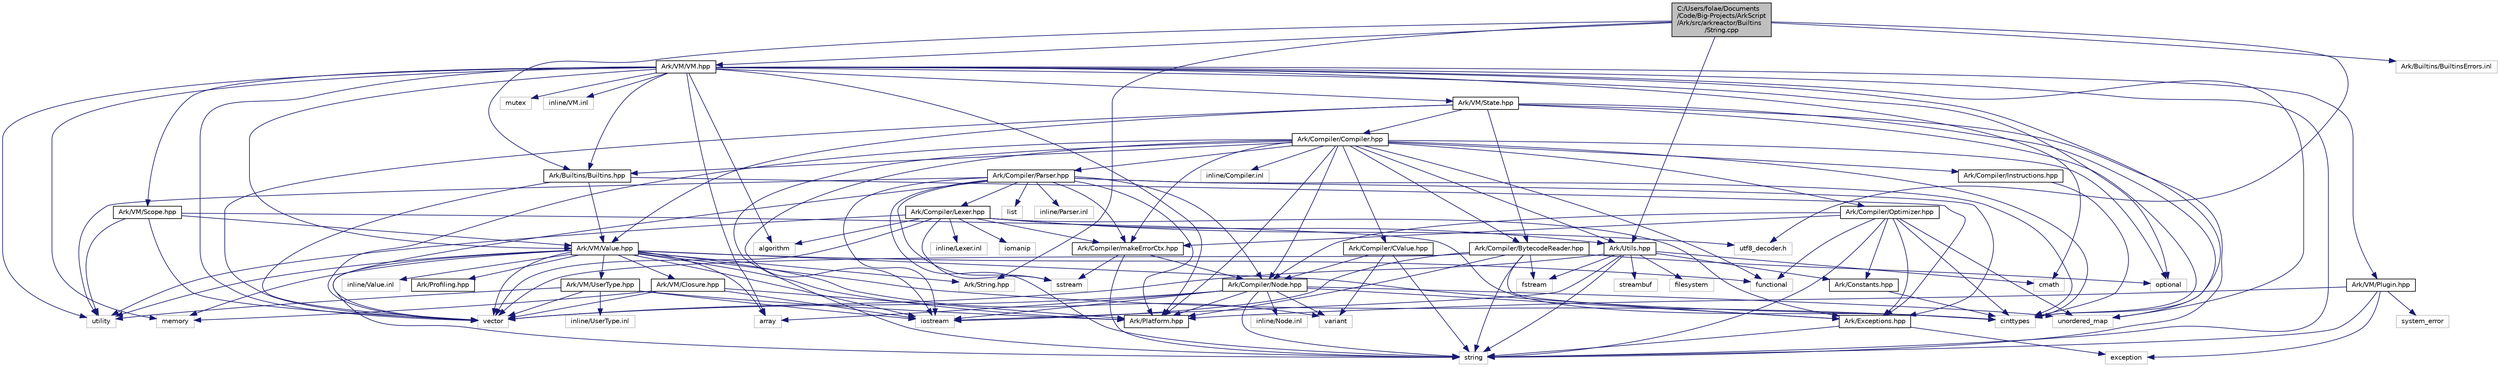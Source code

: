 digraph "C:/Users/folae/Documents/Code/Big-Projects/ArkScript/Ark/src/arkreactor/Builtins/String.cpp"
{
 // INTERACTIVE_SVG=YES
 // LATEX_PDF_SIZE
  edge [fontname="Helvetica",fontsize="10",labelfontname="Helvetica",labelfontsize="10"];
  node [fontname="Helvetica",fontsize="10",shape=record];
  Node1 [label="C:/Users/folae/Documents\l/Code/Big-Projects/ArkScript\l/Ark/src/arkreactor/Builtins\l/String.cpp",height=0.2,width=0.4,color="black", fillcolor="grey75", style="filled", fontcolor="black",tooltip=" "];
  Node1 -> Node2 [color="midnightblue",fontsize="10",style="solid",fontname="Helvetica"];
  Node2 [label="Ark/Builtins/Builtins.hpp",height=0.2,width=0.4,color="black", fillcolor="white", style="filled",URL="$da/d84/Builtins_8hpp.html",tooltip="Host the declaration of all the ArkScript builtins."];
  Node2 -> Node3 [color="midnightblue",fontsize="10",style="solid",fontname="Helvetica"];
  Node3 [label="vector",height=0.2,width=0.4,color="grey75", fillcolor="white", style="filled",tooltip=" "];
  Node2 -> Node4 [color="midnightblue",fontsize="10",style="solid",fontname="Helvetica"];
  Node4 [label="Ark/VM/Value.hpp",height=0.2,width=0.4,color="black", fillcolor="white", style="filled",URL="$de/dfd/Value_8hpp.html",tooltip=" "];
  Node4 -> Node3 [color="midnightblue",fontsize="10",style="solid",fontname="Helvetica"];
  Node4 -> Node5 [color="midnightblue",fontsize="10",style="solid",fontname="Helvetica"];
  Node5 [label="variant",height=0.2,width=0.4,color="grey75", fillcolor="white", style="filled",tooltip=" "];
  Node4 -> Node6 [color="midnightblue",fontsize="10",style="solid",fontname="Helvetica"];
  Node6 [label="string",height=0.2,width=0.4,color="grey75", fillcolor="white", style="filled",tooltip=" "];
  Node4 -> Node7 [color="midnightblue",fontsize="10",style="solid",fontname="Helvetica"];
  Node7 [label="cinttypes",height=0.2,width=0.4,color="grey75", fillcolor="white", style="filled",tooltip=" "];
  Node4 -> Node8 [color="midnightblue",fontsize="10",style="solid",fontname="Helvetica"];
  Node8 [label="iostream",height=0.2,width=0.4,color="grey75", fillcolor="white", style="filled",tooltip=" "];
  Node4 -> Node9 [color="midnightblue",fontsize="10",style="solid",fontname="Helvetica"];
  Node9 [label="memory",height=0.2,width=0.4,color="grey75", fillcolor="white", style="filled",tooltip=" "];
  Node4 -> Node10 [color="midnightblue",fontsize="10",style="solid",fontname="Helvetica"];
  Node10 [label="functional",height=0.2,width=0.4,color="grey75", fillcolor="white", style="filled",tooltip=" "];
  Node4 -> Node11 [color="midnightblue",fontsize="10",style="solid",fontname="Helvetica"];
  Node11 [label="utility",height=0.2,width=0.4,color="grey75", fillcolor="white", style="filled",tooltip=" "];
  Node4 -> Node12 [color="midnightblue",fontsize="10",style="solid",fontname="Helvetica"];
  Node12 [label="Ark/String.hpp",height=0.2,width=0.4,color="grey75", fillcolor="white", style="filled",tooltip=" "];
  Node4 -> Node13 [color="midnightblue",fontsize="10",style="solid",fontname="Helvetica"];
  Node13 [label="array",height=0.2,width=0.4,color="grey75", fillcolor="white", style="filled",tooltip=" "];
  Node4 -> Node14 [color="midnightblue",fontsize="10",style="solid",fontname="Helvetica"];
  Node14 [label="Ark/VM/Closure.hpp",height=0.2,width=0.4,color="black", fillcolor="white", style="filled",URL="$dc/dd5/Closure_8hpp.html",tooltip="Subtype of the value type, handling closures."];
  Node14 -> Node9 [color="midnightblue",fontsize="10",style="solid",fontname="Helvetica"];
  Node14 -> Node3 [color="midnightblue",fontsize="10",style="solid",fontname="Helvetica"];
  Node14 -> Node8 [color="midnightblue",fontsize="10",style="solid",fontname="Helvetica"];
  Node14 -> Node15 [color="midnightblue",fontsize="10",style="solid",fontname="Helvetica"];
  Node15 [label="Ark/Platform.hpp",height=0.2,width=0.4,color="black", fillcolor="white", style="filled",URL="$d5/d40/Platform_8hpp.html",tooltip="ArkScript configuration macros."];
  Node4 -> Node16 [color="midnightblue",fontsize="10",style="solid",fontname="Helvetica"];
  Node16 [label="Ark/Exceptions.hpp",height=0.2,width=0.4,color="black", fillcolor="white", style="filled",URL="$d2/de9/Exceptions_8hpp.html",tooltip="ArkScript homemade exceptions."];
  Node16 -> Node17 [color="midnightblue",fontsize="10",style="solid",fontname="Helvetica"];
  Node17 [label="exception",height=0.2,width=0.4,color="grey75", fillcolor="white", style="filled",tooltip=" "];
  Node16 -> Node6 [color="midnightblue",fontsize="10",style="solid",fontname="Helvetica"];
  Node4 -> Node18 [color="midnightblue",fontsize="10",style="solid",fontname="Helvetica"];
  Node18 [label="Ark/VM/UserType.hpp",height=0.2,width=0.4,color="black", fillcolor="white", style="filled",URL="$dc/d3d/UserType_8hpp.html",tooltip="Subtype of the value, capable of handling any C++ type."];
  Node18 -> Node8 [color="midnightblue",fontsize="10",style="solid",fontname="Helvetica"];
  Node18 -> Node3 [color="midnightblue",fontsize="10",style="solid",fontname="Helvetica"];
  Node18 -> Node11 [color="midnightblue",fontsize="10",style="solid",fontname="Helvetica"];
  Node18 -> Node15 [color="midnightblue",fontsize="10",style="solid",fontname="Helvetica"];
  Node18 -> Node19 [color="midnightblue",fontsize="10",style="solid",fontname="Helvetica"];
  Node19 [label="inline/UserType.inl",height=0.2,width=0.4,color="grey75", fillcolor="white", style="filled",tooltip=" "];
  Node4 -> Node15 [color="midnightblue",fontsize="10",style="solid",fontname="Helvetica"];
  Node4 -> Node20 [color="midnightblue",fontsize="10",style="solid",fontname="Helvetica"];
  Node20 [label="Ark/Profiling.hpp",height=0.2,width=0.4,color="black", fillcolor="white", style="filled",URL="$d0/dd2/Profiling_8hpp.html",tooltip=" "];
  Node4 -> Node21 [color="midnightblue",fontsize="10",style="solid",fontname="Helvetica"];
  Node21 [label="inline/Value.inl",height=0.2,width=0.4,color="grey75", fillcolor="white", style="filled",tooltip=" "];
  Node2 -> Node16 [color="midnightblue",fontsize="10",style="solid",fontname="Helvetica"];
  Node1 -> Node12 [color="midnightblue",fontsize="10",style="solid",fontname="Helvetica"];
  Node1 -> Node22 [color="midnightblue",fontsize="10",style="solid",fontname="Helvetica"];
  Node22 [label="Ark/Utils.hpp",height=0.2,width=0.4,color="black", fillcolor="white", style="filled",URL="$d7/d09/Utils_8hpp.html",tooltip="Lots of utilities about string, filesystem and more."];
  Node22 -> Node6 [color="midnightblue",fontsize="10",style="solid",fontname="Helvetica"];
  Node22 -> Node8 [color="midnightblue",fontsize="10",style="solid",fontname="Helvetica"];
  Node22 -> Node23 [color="midnightblue",fontsize="10",style="solid",fontname="Helvetica"];
  Node23 [label="streambuf",height=0.2,width=0.4,color="grey75", fillcolor="white", style="filled",tooltip=" "];
  Node22 -> Node24 [color="midnightblue",fontsize="10",style="solid",fontname="Helvetica"];
  Node24 [label="fstream",height=0.2,width=0.4,color="grey75", fillcolor="white", style="filled",tooltip=" "];
  Node22 -> Node25 [color="midnightblue",fontsize="10",style="solid",fontname="Helvetica"];
  Node25 [label="filesystem",height=0.2,width=0.4,color="grey75", fillcolor="white", style="filled",tooltip=" "];
  Node22 -> Node3 [color="midnightblue",fontsize="10",style="solid",fontname="Helvetica"];
  Node22 -> Node26 [color="midnightblue",fontsize="10",style="solid",fontname="Helvetica"];
  Node26 [label="cmath",height=0.2,width=0.4,color="grey75", fillcolor="white", style="filled",tooltip=" "];
  Node22 -> Node27 [color="midnightblue",fontsize="10",style="solid",fontname="Helvetica"];
  Node27 [label="Ark/Constants.hpp",height=0.2,width=0.4,color="black", fillcolor="white", style="filled",URL="$d6/de9/Constants_8hpp.html",tooltip="Constants used by ArkScript."];
  Node27 -> Node7 [color="midnightblue",fontsize="10",style="solid",fontname="Helvetica"];
  Node1 -> Node28 [color="midnightblue",fontsize="10",style="solid",fontname="Helvetica"];
  Node28 [label="utf8_decoder.h",height=0.2,width=0.4,color="grey75", fillcolor="white", style="filled",tooltip=" "];
  Node1 -> Node29 [color="midnightblue",fontsize="10",style="solid",fontname="Helvetica"];
  Node29 [label="Ark/Builtins/BuiltinsErrors.inl",height=0.2,width=0.4,color="grey75", fillcolor="white", style="filled",tooltip=" "];
  Node1 -> Node30 [color="midnightblue",fontsize="10",style="solid",fontname="Helvetica"];
  Node30 [label="Ark/VM/VM.hpp",height=0.2,width=0.4,color="black", fillcolor="white", style="filled",URL="$d1/d91/VM_8hpp.html",tooltip="The ArkScript virtual machine."];
  Node30 -> Node13 [color="midnightblue",fontsize="10",style="solid",fontname="Helvetica"];
  Node30 -> Node3 [color="midnightblue",fontsize="10",style="solid",fontname="Helvetica"];
  Node30 -> Node6 [color="midnightblue",fontsize="10",style="solid",fontname="Helvetica"];
  Node30 -> Node7 [color="midnightblue",fontsize="10",style="solid",fontname="Helvetica"];
  Node30 -> Node31 [color="midnightblue",fontsize="10",style="solid",fontname="Helvetica"];
  Node31 [label="algorithm",height=0.2,width=0.4,color="grey75", fillcolor="white", style="filled",tooltip=" "];
  Node30 -> Node32 [color="midnightblue",fontsize="10",style="solid",fontname="Helvetica"];
  Node32 [label="optional",height=0.2,width=0.4,color="grey75", fillcolor="white", style="filled",tooltip=" "];
  Node30 -> Node9 [color="midnightblue",fontsize="10",style="solid",fontname="Helvetica"];
  Node30 -> Node33 [color="midnightblue",fontsize="10",style="solid",fontname="Helvetica"];
  Node33 [label="unordered_map",height=0.2,width=0.4,color="grey75", fillcolor="white", style="filled",tooltip=" "];
  Node30 -> Node11 [color="midnightblue",fontsize="10",style="solid",fontname="Helvetica"];
  Node30 -> Node34 [color="midnightblue",fontsize="10",style="solid",fontname="Helvetica"];
  Node34 [label="mutex",height=0.2,width=0.4,color="grey75", fillcolor="white", style="filled",tooltip=" "];
  Node30 -> Node4 [color="midnightblue",fontsize="10",style="solid",fontname="Helvetica"];
  Node30 -> Node35 [color="midnightblue",fontsize="10",style="solid",fontname="Helvetica"];
  Node35 [label="Ark/VM/Scope.hpp",height=0.2,width=0.4,color="black", fillcolor="white", style="filled",URL="$d8/dcd/Scope_8hpp.html",tooltip="The virtual machine scope system."];
  Node35 -> Node3 [color="midnightblue",fontsize="10",style="solid",fontname="Helvetica"];
  Node35 -> Node11 [color="midnightblue",fontsize="10",style="solid",fontname="Helvetica"];
  Node35 -> Node7 [color="midnightblue",fontsize="10",style="solid",fontname="Helvetica"];
  Node35 -> Node4 [color="midnightblue",fontsize="10",style="solid",fontname="Helvetica"];
  Node30 -> Node36 [color="midnightblue",fontsize="10",style="solid",fontname="Helvetica"];
  Node36 [label="Ark/VM/State.hpp",height=0.2,width=0.4,color="black", fillcolor="white", style="filled",URL="$d0/db5/State_8hpp.html",tooltip="State used by the virtual machine: it loads the bytecode, can compile it if needed,..."];
  Node36 -> Node6 [color="midnightblue",fontsize="10",style="solid",fontname="Helvetica"];
  Node36 -> Node3 [color="midnightblue",fontsize="10",style="solid",fontname="Helvetica"];
  Node36 -> Node7 [color="midnightblue",fontsize="10",style="solid",fontname="Helvetica"];
  Node36 -> Node33 [color="midnightblue",fontsize="10",style="solid",fontname="Helvetica"];
  Node36 -> Node4 [color="midnightblue",fontsize="10",style="solid",fontname="Helvetica"];
  Node36 -> Node37 [color="midnightblue",fontsize="10",style="solid",fontname="Helvetica"];
  Node37 [label="Ark/Compiler/BytecodeReader.hpp",height=0.2,width=0.4,color="black", fillcolor="white", style="filled",URL="$d1/d84/BytecodeReader_8hpp.html",tooltip="A bytecode disassembler for ArkScript."];
  Node37 -> Node3 [color="midnightblue",fontsize="10",style="solid",fontname="Helvetica"];
  Node37 -> Node24 [color="midnightblue",fontsize="10",style="solid",fontname="Helvetica"];
  Node37 -> Node8 [color="midnightblue",fontsize="10",style="solid",fontname="Helvetica"];
  Node37 -> Node6 [color="midnightblue",fontsize="10",style="solid",fontname="Helvetica"];
  Node37 -> Node7 [color="midnightblue",fontsize="10",style="solid",fontname="Helvetica"];
  Node37 -> Node32 [color="midnightblue",fontsize="10",style="solid",fontname="Helvetica"];
  Node37 -> Node15 [color="midnightblue",fontsize="10",style="solid",fontname="Helvetica"];
  Node36 -> Node38 [color="midnightblue",fontsize="10",style="solid",fontname="Helvetica"];
  Node38 [label="Ark/Compiler/Compiler.hpp",height=0.2,width=0.4,color="black", fillcolor="white", style="filled",URL="$d8/d0f/Compiler_8hpp.html",tooltip="ArkScript compiler is in charge of transforming the AST into bytecode."];
  Node38 -> Node3 [color="midnightblue",fontsize="10",style="solid",fontname="Helvetica"];
  Node38 -> Node8 [color="midnightblue",fontsize="10",style="solid",fontname="Helvetica"];
  Node38 -> Node6 [color="midnightblue",fontsize="10",style="solid",fontname="Helvetica"];
  Node38 -> Node7 [color="midnightblue",fontsize="10",style="solid",fontname="Helvetica"];
  Node38 -> Node32 [color="midnightblue",fontsize="10",style="solid",fontname="Helvetica"];
  Node38 -> Node10 [color="midnightblue",fontsize="10",style="solid",fontname="Helvetica"];
  Node38 -> Node39 [color="midnightblue",fontsize="10",style="solid",fontname="Helvetica"];
  Node39 [label="Ark/Compiler/Parser.hpp",height=0.2,width=0.4,color="black", fillcolor="white", style="filled",URL="$d7/ddd/Parser_8hpp.html",tooltip="Parses a token stream into an AST by using the Ark::internal::Node."];
  Node39 -> Node6 [color="midnightblue",fontsize="10",style="solid",fontname="Helvetica"];
  Node39 -> Node40 [color="midnightblue",fontsize="10",style="solid",fontname="Helvetica"];
  Node40 [label="list",height=0.2,width=0.4,color="grey75", fillcolor="white", style="filled",tooltip=" "];
  Node39 -> Node8 [color="midnightblue",fontsize="10",style="solid",fontname="Helvetica"];
  Node39 -> Node3 [color="midnightblue",fontsize="10",style="solid",fontname="Helvetica"];
  Node39 -> Node11 [color="midnightblue",fontsize="10",style="solid",fontname="Helvetica"];
  Node39 -> Node7 [color="midnightblue",fontsize="10",style="solid",fontname="Helvetica"];
  Node39 -> Node41 [color="midnightblue",fontsize="10",style="solid",fontname="Helvetica"];
  Node41 [label="sstream",height=0.2,width=0.4,color="grey75", fillcolor="white", style="filled",tooltip=" "];
  Node39 -> Node15 [color="midnightblue",fontsize="10",style="solid",fontname="Helvetica"];
  Node39 -> Node16 [color="midnightblue",fontsize="10",style="solid",fontname="Helvetica"];
  Node39 -> Node42 [color="midnightblue",fontsize="10",style="solid",fontname="Helvetica"];
  Node42 [label="Ark/Compiler/Lexer.hpp",height=0.2,width=0.4,color="black", fillcolor="white", style="filled",URL="$da/d79/Lexer_8hpp.html",tooltip="Tokenize ArkScript code."];
  Node42 -> Node3 [color="midnightblue",fontsize="10",style="solid",fontname="Helvetica"];
  Node42 -> Node31 [color="midnightblue",fontsize="10",style="solid",fontname="Helvetica"];
  Node42 -> Node11 [color="midnightblue",fontsize="10",style="solid",fontname="Helvetica"];
  Node42 -> Node41 [color="midnightblue",fontsize="10",style="solid",fontname="Helvetica"];
  Node42 -> Node43 [color="midnightblue",fontsize="10",style="solid",fontname="Helvetica"];
  Node43 [label="iomanip",height=0.2,width=0.4,color="grey75", fillcolor="white", style="filled",tooltip=" "];
  Node42 -> Node16 [color="midnightblue",fontsize="10",style="solid",fontname="Helvetica"];
  Node42 -> Node22 [color="midnightblue",fontsize="10",style="solid",fontname="Helvetica"];
  Node42 -> Node44 [color="midnightblue",fontsize="10",style="solid",fontname="Helvetica"];
  Node44 [label="Ark/Compiler/makeErrorCtx.hpp",height=0.2,width=0.4,color="black", fillcolor="white", style="filled",URL="$dc/dc5/makeErrorCtx_8hpp.html",tooltip=" "];
  Node44 -> Node41 [color="midnightblue",fontsize="10",style="solid",fontname="Helvetica"];
  Node44 -> Node6 [color="midnightblue",fontsize="10",style="solid",fontname="Helvetica"];
  Node44 -> Node45 [color="midnightblue",fontsize="10",style="solid",fontname="Helvetica"];
  Node45 [label="Ark/Compiler/Node.hpp",height=0.2,width=0.4,color="black", fillcolor="white", style="filled",URL="$d7/dc6/Node_8hpp.html",tooltip="AST node used by the parser, optimizer and compiler."];
  Node45 -> Node5 [color="midnightblue",fontsize="10",style="solid",fontname="Helvetica"];
  Node45 -> Node8 [color="midnightblue",fontsize="10",style="solid",fontname="Helvetica"];
  Node45 -> Node13 [color="midnightblue",fontsize="10",style="solid",fontname="Helvetica"];
  Node45 -> Node6 [color="midnightblue",fontsize="10",style="solid",fontname="Helvetica"];
  Node45 -> Node3 [color="midnightblue",fontsize="10",style="solid",fontname="Helvetica"];
  Node45 -> Node33 [color="midnightblue",fontsize="10",style="solid",fontname="Helvetica"];
  Node45 -> Node15 [color="midnightblue",fontsize="10",style="solid",fontname="Helvetica"];
  Node45 -> Node16 [color="midnightblue",fontsize="10",style="solid",fontname="Helvetica"];
  Node45 -> Node46 [color="midnightblue",fontsize="10",style="solid",fontname="Helvetica"];
  Node46 [label="inline/Node.inl",height=0.2,width=0.4,color="grey75", fillcolor="white", style="filled",tooltip=" "];
  Node42 -> Node28 [color="midnightblue",fontsize="10",style="solid",fontname="Helvetica"];
  Node42 -> Node47 [color="midnightblue",fontsize="10",style="solid",fontname="Helvetica"];
  Node47 [label="inline/Lexer.inl",height=0.2,width=0.4,color="grey75", fillcolor="white", style="filled",tooltip=" "];
  Node39 -> Node45 [color="midnightblue",fontsize="10",style="solid",fontname="Helvetica"];
  Node39 -> Node44 [color="midnightblue",fontsize="10",style="solid",fontname="Helvetica"];
  Node39 -> Node48 [color="midnightblue",fontsize="10",style="solid",fontname="Helvetica"];
  Node48 [label="inline/Parser.inl",height=0.2,width=0.4,color="grey75", fillcolor="white", style="filled",tooltip=" "];
  Node38 -> Node45 [color="midnightblue",fontsize="10",style="solid",fontname="Helvetica"];
  Node38 -> Node49 [color="midnightblue",fontsize="10",style="solid",fontname="Helvetica"];
  Node49 [label="Ark/Compiler/CValue.hpp",height=0.2,width=0.4,color="black", fillcolor="white", style="filled",URL="$d9/de7/CValue_8hpp.html",tooltip="The basic value type handled by the compiler."];
  Node49 -> Node5 [color="midnightblue",fontsize="10",style="solid",fontname="Helvetica"];
  Node49 -> Node6 [color="midnightblue",fontsize="10",style="solid",fontname="Helvetica"];
  Node49 -> Node45 [color="midnightblue",fontsize="10",style="solid",fontname="Helvetica"];
  Node38 -> Node50 [color="midnightblue",fontsize="10",style="solid",fontname="Helvetica"];
  Node50 [label="Ark/Compiler/Optimizer.hpp",height=0.2,width=0.4,color="black", fillcolor="white", style="filled",URL="$db/d93/Optimizer_8hpp.html",tooltip="Optimizes a given ArkScript AST."];
  Node50 -> Node10 [color="midnightblue",fontsize="10",style="solid",fontname="Helvetica"];
  Node50 -> Node33 [color="midnightblue",fontsize="10",style="solid",fontname="Helvetica"];
  Node50 -> Node6 [color="midnightblue",fontsize="10",style="solid",fontname="Helvetica"];
  Node50 -> Node7 [color="midnightblue",fontsize="10",style="solid",fontname="Helvetica"];
  Node50 -> Node45 [color="midnightblue",fontsize="10",style="solid",fontname="Helvetica"];
  Node50 -> Node16 [color="midnightblue",fontsize="10",style="solid",fontname="Helvetica"];
  Node50 -> Node27 [color="midnightblue",fontsize="10",style="solid",fontname="Helvetica"];
  Node50 -> Node44 [color="midnightblue",fontsize="10",style="solid",fontname="Helvetica"];
  Node38 -> Node51 [color="midnightblue",fontsize="10",style="solid",fontname="Helvetica"];
  Node51 [label="Ark/Compiler/Instructions.hpp",height=0.2,width=0.4,color="black", fillcolor="white", style="filled",URL="$d8/daa/Instructions_8hpp.html",tooltip="The different instructions used by the compiler and virtual machine."];
  Node51 -> Node7 [color="midnightblue",fontsize="10",style="solid",fontname="Helvetica"];
  Node38 -> Node37 [color="midnightblue",fontsize="10",style="solid",fontname="Helvetica"];
  Node38 -> Node2 [color="midnightblue",fontsize="10",style="solid",fontname="Helvetica"];
  Node38 -> Node22 [color="midnightblue",fontsize="10",style="solid",fontname="Helvetica"];
  Node38 -> Node15 [color="midnightblue",fontsize="10",style="solid",fontname="Helvetica"];
  Node38 -> Node44 [color="midnightblue",fontsize="10",style="solid",fontname="Helvetica"];
  Node38 -> Node52 [color="midnightblue",fontsize="10",style="solid",fontname="Helvetica"];
  Node52 [label="inline/Compiler.inl",height=0.2,width=0.4,color="grey75", fillcolor="white", style="filled",tooltip=" "];
  Node30 -> Node2 [color="midnightblue",fontsize="10",style="solid",fontname="Helvetica"];
  Node30 -> Node15 [color="midnightblue",fontsize="10",style="solid",fontname="Helvetica"];
  Node30 -> Node53 [color="midnightblue",fontsize="10",style="solid",fontname="Helvetica"];
  Node53 [label="Ark/VM/Plugin.hpp",height=0.2,width=0.4,color="black", fillcolor="white", style="filled",URL="$db/d0e/Plugin_8hpp.html",tooltip="Loads .dll/.so/.dynlib files."];
  Node53 -> Node15 [color="midnightblue",fontsize="10",style="solid",fontname="Helvetica"];
  Node53 -> Node6 [color="midnightblue",fontsize="10",style="solid",fontname="Helvetica"];
  Node53 -> Node54 [color="midnightblue",fontsize="10",style="solid",fontname="Helvetica"];
  Node54 [label="system_error",height=0.2,width=0.4,color="grey75", fillcolor="white", style="filled",tooltip=" "];
  Node53 -> Node17 [color="midnightblue",fontsize="10",style="solid",fontname="Helvetica"];
  Node30 -> Node26 [color="midnightblue",fontsize="10",style="solid",fontname="Helvetica"];
  Node30 -> Node55 [color="midnightblue",fontsize="10",style="solid",fontname="Helvetica"];
  Node55 [label="inline/VM.inl",height=0.2,width=0.4,color="grey75", fillcolor="white", style="filled",tooltip=" "];
}
